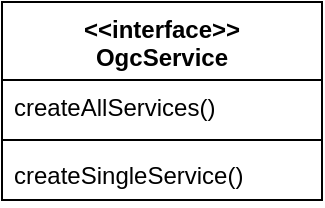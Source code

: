 <mxfile version="10.7.7" type="device"><diagram id="RYPgvt5kVlOxjhqM-9J1" name="Seite-1"><mxGraphModel dx="498" dy="595" grid="1" gridSize="10" guides="1" tooltips="1" connect="1" arrows="1" fold="1" page="1" pageScale="1" pageWidth="827" pageHeight="1169" math="0" shadow="0"><root><mxCell id="0"/><mxCell id="1" parent="0"/><mxCell id="k83Ul0tD2DWCfpBUB79d-1" value="&lt;&lt;interface&gt;&gt;&#10;OgcService" style="swimlane;fontStyle=1;align=center;verticalAlign=top;childLayout=stackLayout;horizontal=1;startSize=39;horizontalStack=0;resizeParent=1;resizeParentMax=0;resizeLast=0;collapsible=1;marginBottom=0;" vertex="1" parent="1"><mxGeometry x="80" y="70" width="160" height="99" as="geometry"/></mxCell><mxCell id="k83Ul0tD2DWCfpBUB79d-2" value="createAllServices()" style="text;strokeColor=none;fillColor=none;align=left;verticalAlign=top;spacingLeft=4;spacingRight=4;overflow=hidden;rotatable=0;points=[[0,0.5],[1,0.5]];portConstraint=eastwest;" vertex="1" parent="k83Ul0tD2DWCfpBUB79d-1"><mxGeometry y="39" width="160" height="26" as="geometry"/></mxCell><mxCell id="k83Ul0tD2DWCfpBUB79d-3" value="" style="line;strokeWidth=1;fillColor=none;align=left;verticalAlign=middle;spacingTop=-1;spacingLeft=3;spacingRight=3;rotatable=0;labelPosition=right;points=[];portConstraint=eastwest;" vertex="1" parent="k83Ul0tD2DWCfpBUB79d-1"><mxGeometry y="65" width="160" height="8" as="geometry"/></mxCell><mxCell id="k83Ul0tD2DWCfpBUB79d-4" value="createSingleService()" style="text;strokeColor=none;fillColor=none;align=left;verticalAlign=top;spacingLeft=4;spacingRight=4;overflow=hidden;rotatable=0;points=[[0,0.5],[1,0.5]];portConstraint=eastwest;" vertex="1" parent="k83Ul0tD2DWCfpBUB79d-1"><mxGeometry y="73" width="160" height="26" as="geometry"/></mxCell></root></mxGraphModel></diagram></mxfile>